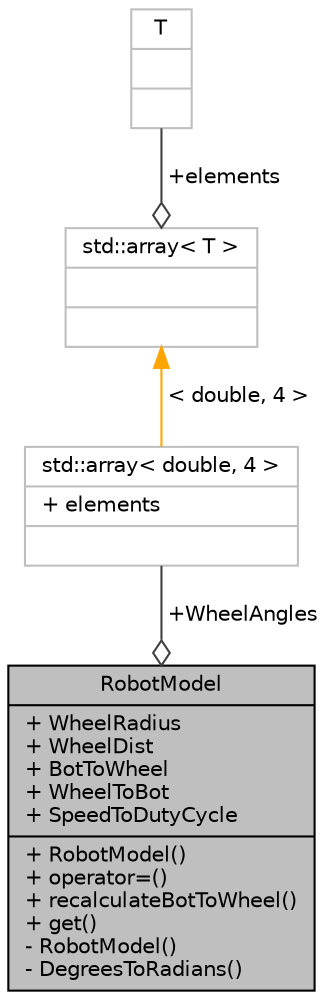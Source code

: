 digraph "RobotModel"
{
  edge [fontname="Helvetica",fontsize="10",labelfontname="Helvetica",labelfontsize="10"];
  node [fontname="Helvetica",fontsize="10",shape=record];
  Node1 [label="{RobotModel\n|+ WheelRadius\l+ WheelDist\l+ BotToWheel\l+ WheelToBot\l+ SpeedToDutyCycle\l|+ RobotModel()\l+ operator=()\l+ recalculateBotToWheel()\l+ get()\l- RobotModel()\l- DegreesToRadians()\l}",height=0.2,width=0.4,color="black", fillcolor="grey75", style="filled", fontcolor="black"];
  Node2 -> Node1 [color="grey25",fontsize="10",style="solid",label=" +WheelAngles" ,arrowhead="odiamond",fontname="Helvetica"];
  Node2 [label="{std::array\< double, 4 \>\n|+ elements\l|}",height=0.2,width=0.4,color="grey75", fillcolor="white", style="filled"];
  Node3 -> Node2 [dir="back",color="orange",fontsize="10",style="solid",label=" \< double, 4 \>" ,fontname="Helvetica"];
  Node3 [label="{std::array\< T \>\n||}",height=0.2,width=0.4,color="grey75", fillcolor="white", style="filled",tooltip="STL class. "];
  Node4 -> Node3 [color="grey25",fontsize="10",style="solid",label=" +elements" ,arrowhead="odiamond",fontname="Helvetica"];
  Node4 [label="{T\n||}",height=0.2,width=0.4,color="grey75", fillcolor="white", style="filled"];
}
